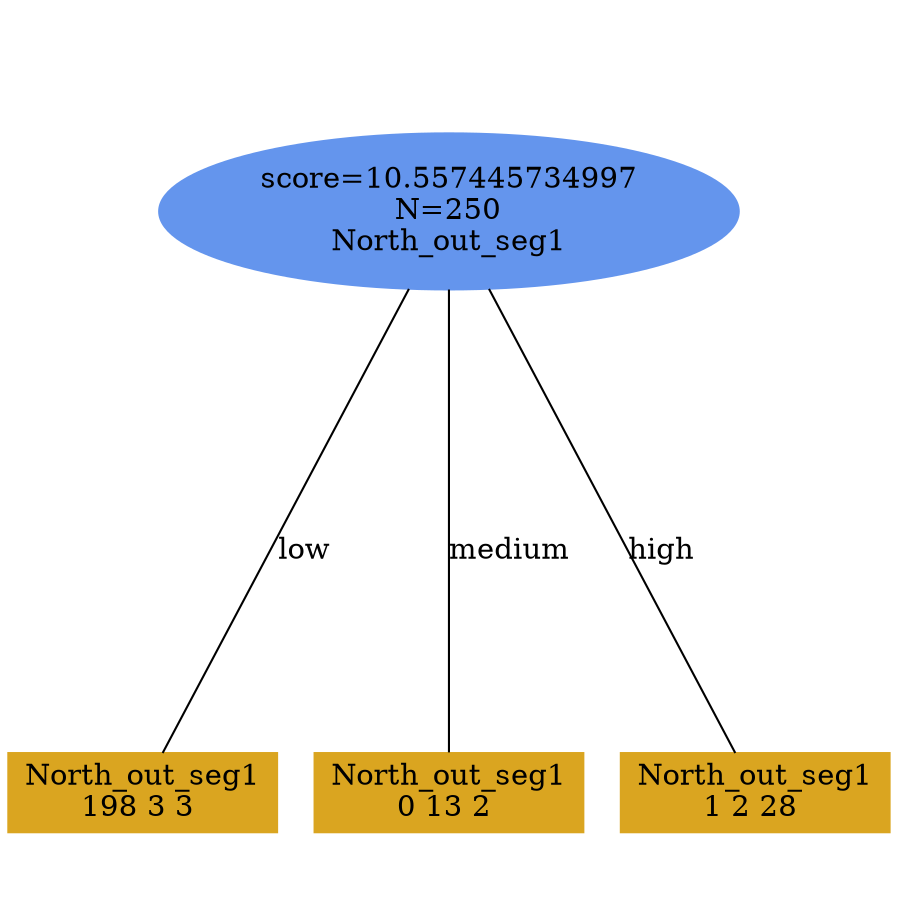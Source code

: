 digraph "DD" {
size = "7.5,10"
ratio=1.0;
center = true;
edge [dir = none];
{ rank = same; node [shape=ellipse, style=filled, color=cornflowerblue];"3968" [label="score=10.557445734997\nN=250\nNorth_out_seg1"];}
{ rank = same; node [shape=box, style=filled, color=goldenrod];"3969" [label="North_out_seg1\n198 3 3 "];}
{ rank = same; node [shape=box, style=filled, color=goldenrod];"3970" [label="North_out_seg1\n0 13 2 "];}
{ rank = same; node [shape=box, style=filled, color=goldenrod];"3971" [label="North_out_seg1\n1 2 28 "];}
"3968" -> "3969" [label = "low"];
"3968" -> "3970" [label = "medium"];
"3968" -> "3971" [label = "high"];

}